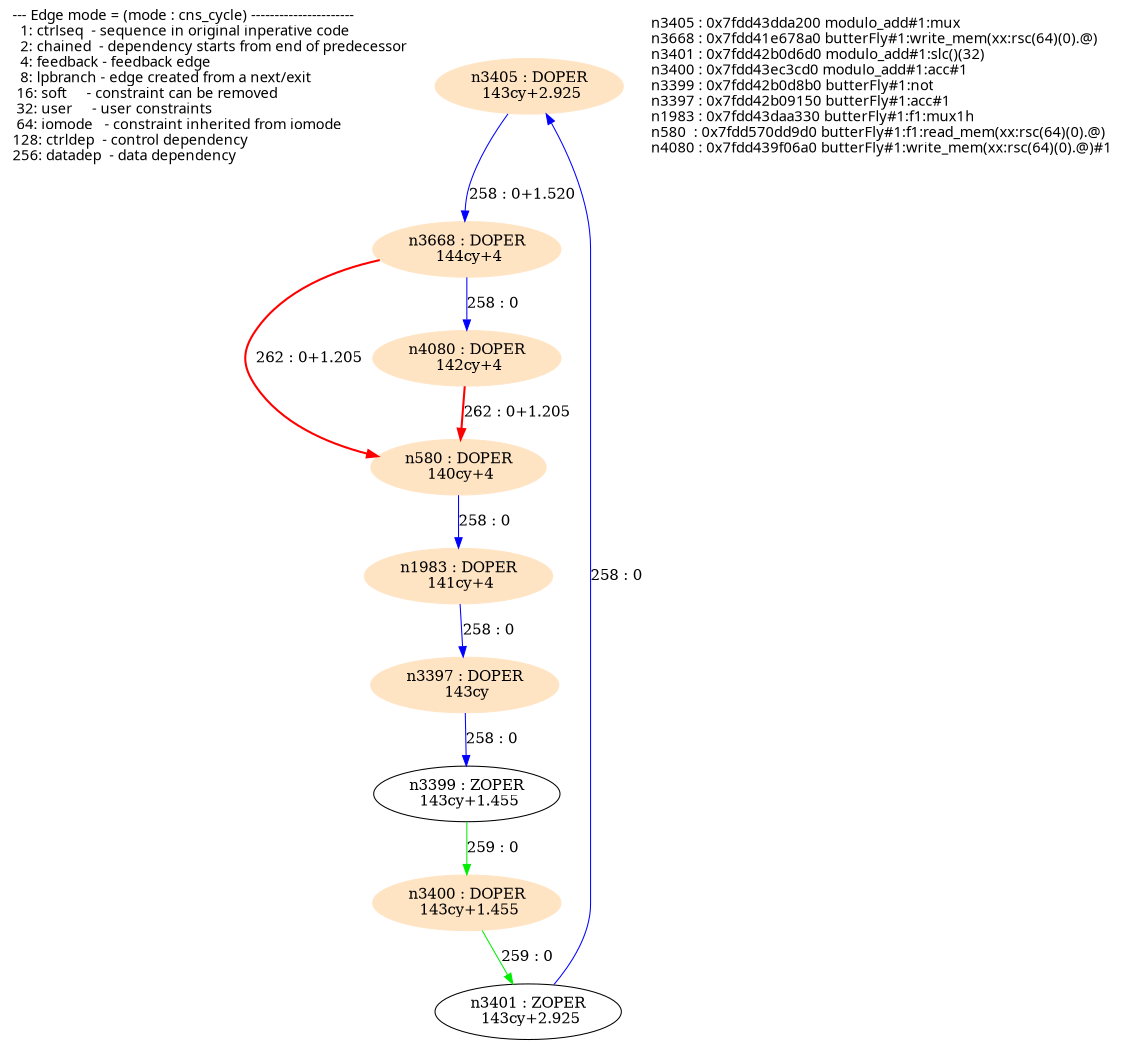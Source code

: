 digraph G {
  size="7.5,10"; center=true; ratio=auto;
  m1[fontname=Fixed,labeljust=left,label="--- Edge mode = (mode : cns_cycle) ----------------------\l  1: ctrlseq  - sequence in original inperative code     \l  2: chained  - dependency starts from end of predecessor\l  4: feedback - feedback edge                            \l  8: lpbranch - edge created from a next/exit            \l 16: soft     - constraint can be removed                \l 32: user     - user constraints                         \l 64: iomode   - constraint inherited from iomode         \l128: ctrldep  - control dependency                       \l256: datadep  - data dependency                          \l",shape=none];
  n3405[label="n3405 : DOPER\n 143cy+2.925\n",shape=ellipse,style=filled,color=bisque];
  n3668[label="n3668 : DOPER\n 144cy+4\n",shape=ellipse,style=filled,color=bisque];
  n3401[label="n3401 : ZOPER\n 143cy+2.925\n",shape=ellipse];
  n3400[label="n3400 : DOPER\n 143cy+1.455\n",shape=ellipse,style=filled,color=bisque];
  n3399[label="n3399 : ZOPER\n 143cy+1.455\n",shape=ellipse];
  n3397[label="n3397 : DOPER\n 143cy\n",shape=ellipse,style=filled,color=bisque];
  n1983[label="n1983 : DOPER\n 141cy+4\n",shape=ellipse,style=filled,color=bisque];
  n580[label="n580 : DOPER\n 140cy+4\n",shape=ellipse,style=filled,color=bisque];
  n4080[label="n4080 : DOPER\n 142cy+4\n",shape=ellipse,style=filled,color=bisque];
  m2[fontname=Fixed,labeljust=left,label="n3405 : 0x7fdd43dda200 modulo_add#1:mux\ln3668 : 0x7fdd41e678a0 butterFly#1:write_mem(xx:rsc(64)(0).@)\ln3401 : 0x7fdd42b0d6d0 modulo_add#1:slc()(32)\ln3400 : 0x7fdd43ec3cd0 modulo_add#1:acc#1\ln3399 : 0x7fdd42b0d8b0 butterFly#1:not\ln3397 : 0x7fdd42b09150 butterFly#1:acc#1\ln1983 : 0x7fdd43daa330 butterFly#1:f1:mux1h\ln580  : 0x7fdd570dd9d0 butterFly#1:f1:read_mem(xx:rsc(64)(0).@)\ln4080 : 0x7fdd439f06a0 butterFly#1:write_mem(xx:rsc(64)(0).@)#1\l",shape=none];
  n3405 -> n3668[label="258 : 0+1.520",color=blue];
  n3401 -> n3405[label="258 : 0",color=blue];
  n3400 -> n3401[label="259 : 0",color=green2];
  n3399 -> n3400[label="259 : 0",color=green2];
  n3397 -> n3399[label="258 : 0",color=blue];
  n1983 -> n3397[label="258 : 0",color=blue];
  n580 -> n1983[label="258 : 0",color=blue];
  n4080 -> n580[label="262 : 0+1.205",color=red, style=bold];
  n3668 -> n4080[label="258 : 0",color=blue];
  n3668 -> n580[label="262 : 0+1.205",color=red, style=bold];
}

